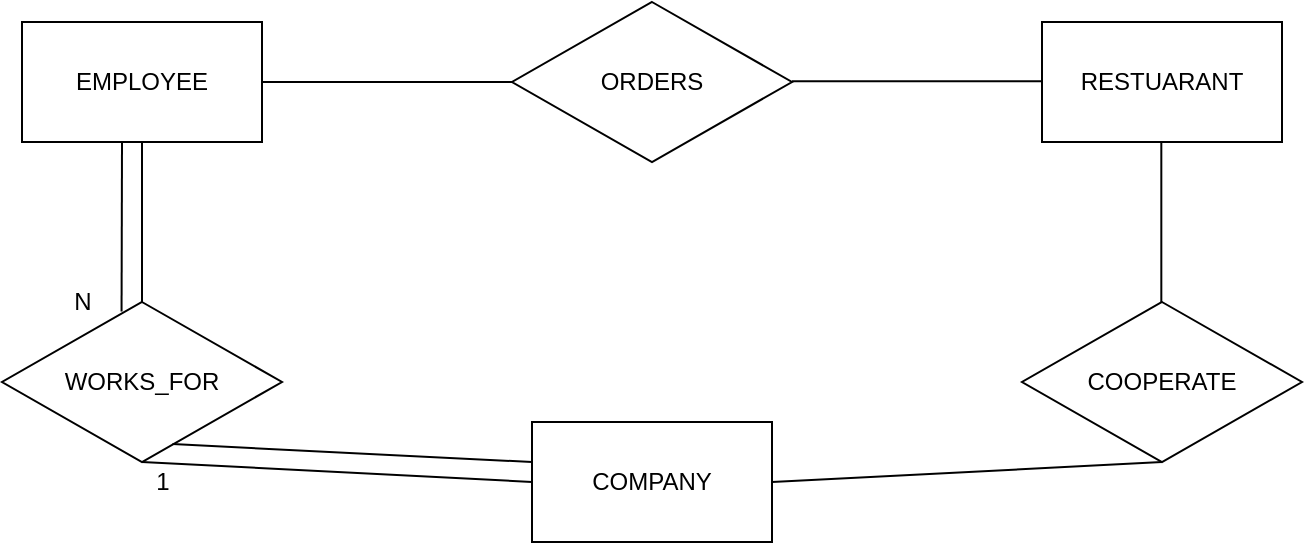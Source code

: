 <mxfile version="15.6.4" type="github">
  <diagram id="R2lEEEUBdFMjLlhIrx00" name="Page-1">
    <mxGraphModel dx="983" dy="569" grid="1" gridSize="10" guides="1" tooltips="1" connect="1" arrows="1" fold="1" page="1" pageScale="1" pageWidth="850" pageHeight="1100" math="0" shadow="0" extFonts="Permanent Marker^https://fonts.googleapis.com/css?family=Permanent+Marker">
      <root>
        <mxCell id="0" />
        <mxCell id="1" parent="0" />
        <mxCell id="_Q1is8lbrP2mtcxeuze1-1" value="EMPLOYEE" style="rounded=0;whiteSpace=wrap;html=1;fillColor=default;strokeColor=default;fontColor=default;" vertex="1" parent="1">
          <mxGeometry x="110" y="260" width="120" height="60" as="geometry" />
        </mxCell>
        <mxCell id="_Q1is8lbrP2mtcxeuze1-2" value="RESTUARANT" style="rounded=0;whiteSpace=wrap;html=1;fontColor=default;strokeColor=default;fillColor=default;" vertex="1" parent="1">
          <mxGeometry x="620" y="260" width="120" height="60" as="geometry" />
        </mxCell>
        <mxCell id="_Q1is8lbrP2mtcxeuze1-3" value="ORDERS" style="rhombus;whiteSpace=wrap;html=1;fontColor=default;strokeColor=default;fillColor=default;" vertex="1" parent="1">
          <mxGeometry x="355" y="250" width="140" height="80" as="geometry" />
        </mxCell>
        <mxCell id="_Q1is8lbrP2mtcxeuze1-5" value="COMPANY" style="rounded=0;whiteSpace=wrap;html=1;fontColor=default;strokeColor=default;fillColor=default;" vertex="1" parent="1">
          <mxGeometry x="365" y="460" width="120" height="60" as="geometry" />
        </mxCell>
        <mxCell id="_Q1is8lbrP2mtcxeuze1-8" value="" style="endArrow=none;html=1;rounded=0;labelBackgroundColor=default;fontColor=default;strokeColor=default;entryX=0;entryY=0.5;entryDx=0;entryDy=0;exitX=1;exitY=0.5;exitDx=0;exitDy=0;" edge="1" parent="1" source="_Q1is8lbrP2mtcxeuze1-1" target="_Q1is8lbrP2mtcxeuze1-3">
          <mxGeometry width="50" height="50" relative="1" as="geometry">
            <mxPoint x="250" y="330" as="sourcePoint" />
            <mxPoint x="300" y="280" as="targetPoint" />
          </mxGeometry>
        </mxCell>
        <mxCell id="_Q1is8lbrP2mtcxeuze1-9" value="" style="endArrow=none;html=1;rounded=0;labelBackgroundColor=default;fontColor=default;strokeColor=default;entryX=0;entryY=0.5;entryDx=0;entryDy=0;exitX=1;exitY=0.5;exitDx=0;exitDy=0;" edge="1" parent="1">
          <mxGeometry width="50" height="50" relative="1" as="geometry">
            <mxPoint x="495" y="289.66" as="sourcePoint" />
            <mxPoint x="620" y="289.66" as="targetPoint" />
          </mxGeometry>
        </mxCell>
        <mxCell id="_Q1is8lbrP2mtcxeuze1-10" value="WORKS_FOR" style="rhombus;whiteSpace=wrap;html=1;fontColor=default;strokeColor=default;fillColor=default;" vertex="1" parent="1">
          <mxGeometry x="100" y="400" width="140" height="80" as="geometry" />
        </mxCell>
        <mxCell id="_Q1is8lbrP2mtcxeuze1-11" value="COOPERATE" style="rhombus;whiteSpace=wrap;html=1;fontColor=default;strokeColor=default;fillColor=default;" vertex="1" parent="1">
          <mxGeometry x="610" y="400" width="140" height="80" as="geometry" />
        </mxCell>
        <mxCell id="_Q1is8lbrP2mtcxeuze1-12" value="" style="endArrow=none;html=1;rounded=0;labelBackgroundColor=default;fontColor=default;strokeColor=default;entryX=0.5;entryY=1;entryDx=0;entryDy=0;exitX=0.5;exitY=0;exitDx=0;exitDy=0;" edge="1" parent="1" source="_Q1is8lbrP2mtcxeuze1-10" target="_Q1is8lbrP2mtcxeuze1-1">
          <mxGeometry width="50" height="50" relative="1" as="geometry">
            <mxPoint x="160" y="390" as="sourcePoint" />
            <mxPoint x="210" y="340" as="targetPoint" />
          </mxGeometry>
        </mxCell>
        <mxCell id="_Q1is8lbrP2mtcxeuze1-13" value="" style="endArrow=none;html=1;rounded=0;labelBackgroundColor=default;fontColor=default;strokeColor=default;entryX=0.5;entryY=1;entryDx=0;entryDy=0;exitX=0;exitY=0.5;exitDx=0;exitDy=0;" edge="1" parent="1" source="_Q1is8lbrP2mtcxeuze1-5" target="_Q1is8lbrP2mtcxeuze1-10">
          <mxGeometry width="50" height="50" relative="1" as="geometry">
            <mxPoint x="270" y="520" as="sourcePoint" />
            <mxPoint x="320" y="470" as="targetPoint" />
          </mxGeometry>
        </mxCell>
        <mxCell id="_Q1is8lbrP2mtcxeuze1-14" value="" style="endArrow=none;html=1;rounded=0;labelBackgroundColor=default;fontColor=default;strokeColor=default;exitX=0.5;exitY=1;exitDx=0;exitDy=0;" edge="1" parent="1" source="_Q1is8lbrP2mtcxeuze1-11">
          <mxGeometry width="50" height="50" relative="1" as="geometry">
            <mxPoint x="680" y="500" as="sourcePoint" />
            <mxPoint x="485" y="490" as="targetPoint" />
          </mxGeometry>
        </mxCell>
        <mxCell id="_Q1is8lbrP2mtcxeuze1-16" value="" style="endArrow=none;html=1;rounded=0;labelBackgroundColor=default;fontColor=default;strokeColor=default;entryX=0.5;entryY=1;entryDx=0;entryDy=0;exitX=0.5;exitY=0;exitDx=0;exitDy=0;" edge="1" parent="1">
          <mxGeometry width="50" height="50" relative="1" as="geometry">
            <mxPoint x="679.66" y="400" as="sourcePoint" />
            <mxPoint x="679.66" y="320" as="targetPoint" />
          </mxGeometry>
        </mxCell>
        <mxCell id="_Q1is8lbrP2mtcxeuze1-17" value="N" style="text;html=1;align=center;verticalAlign=middle;resizable=0;points=[];autosize=1;strokeColor=none;fillColor=none;fontColor=default;" vertex="1" parent="1">
          <mxGeometry x="130" y="390" width="20" height="20" as="geometry" />
        </mxCell>
        <mxCell id="_Q1is8lbrP2mtcxeuze1-18" value="" style="endArrow=none;html=1;rounded=0;labelBackgroundColor=default;fontColor=default;strokeColor=default;entryX=0.5;entryY=1;entryDx=0;entryDy=0;exitX=0.427;exitY=0.06;exitDx=0;exitDy=0;exitPerimeter=0;" edge="1" parent="1" source="_Q1is8lbrP2mtcxeuze1-10">
          <mxGeometry width="50" height="50" relative="1" as="geometry">
            <mxPoint x="160" y="400" as="sourcePoint" />
            <mxPoint x="160" y="320" as="targetPoint" />
          </mxGeometry>
        </mxCell>
        <mxCell id="_Q1is8lbrP2mtcxeuze1-19" value="" style="endArrow=none;html=1;rounded=0;labelBackgroundColor=default;fontColor=default;strokeColor=default;exitX=0;exitY=0.5;exitDx=0;exitDy=0;entryX=0.609;entryY=0.888;entryDx=0;entryDy=0;entryPerimeter=0;" edge="1" parent="1" target="_Q1is8lbrP2mtcxeuze1-10">
          <mxGeometry width="50" height="50" relative="1" as="geometry">
            <mxPoint x="365" y="480" as="sourcePoint" />
            <mxPoint x="190" y="470" as="targetPoint" />
          </mxGeometry>
        </mxCell>
        <mxCell id="_Q1is8lbrP2mtcxeuze1-20" value="1" style="text;html=1;align=center;verticalAlign=middle;resizable=0;points=[];autosize=1;strokeColor=none;fillColor=none;fontColor=default;" vertex="1" parent="1">
          <mxGeometry x="170" y="480" width="20" height="20" as="geometry" />
        </mxCell>
      </root>
    </mxGraphModel>
  </diagram>
</mxfile>
